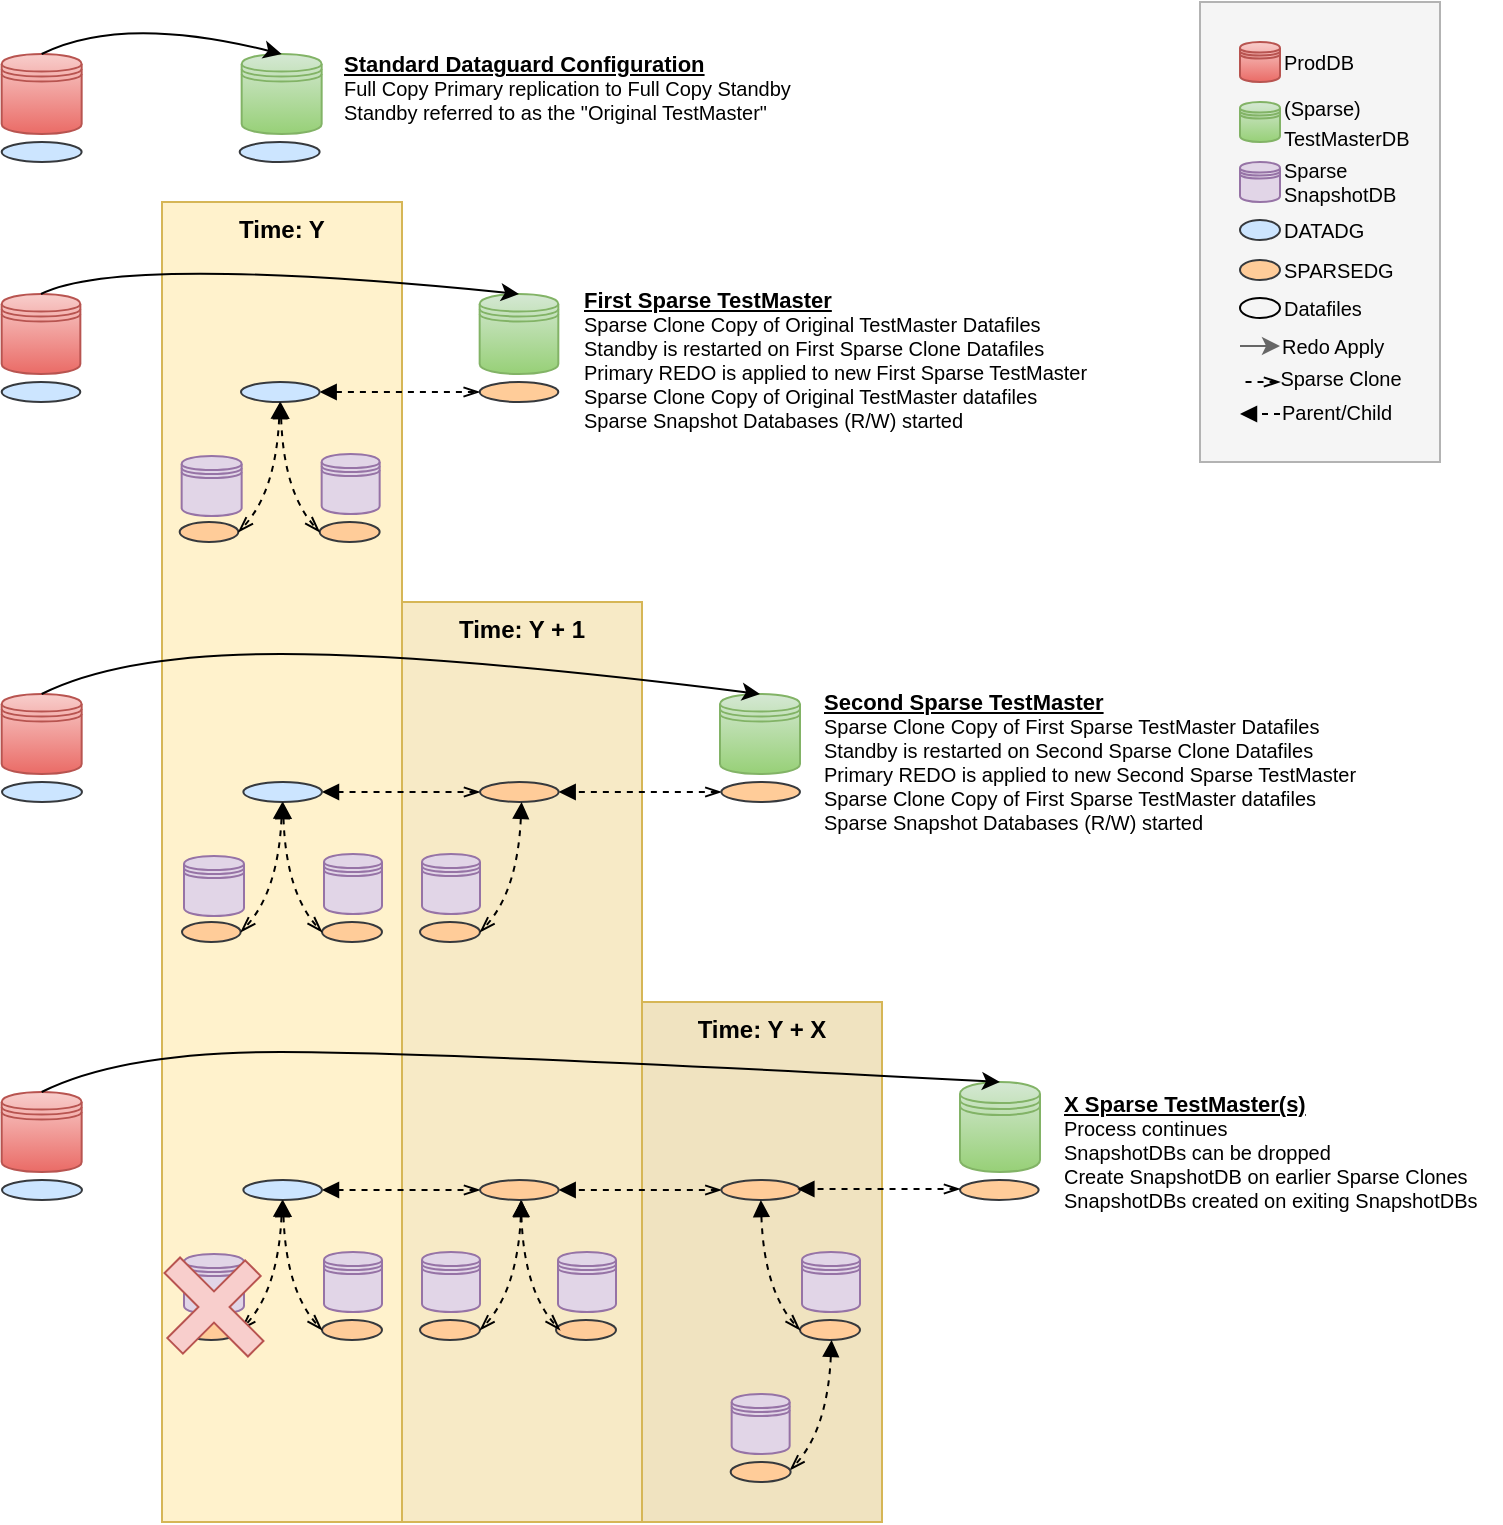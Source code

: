 <mxfile version="14.9.6" type="device"><diagram id="pp4aHIuUbtNrSbLuYtnG" name="Page-1"><mxGraphModel dx="1106" dy="852" grid="1" gridSize="10" guides="1" tooltips="1" connect="1" arrows="1" fold="1" page="1" pageScale="1" pageWidth="827" pageHeight="1169" math="0" shadow="0"><root><mxCell id="0"/><mxCell id="1" parent="0"/><mxCell id="ulJV0yLeA4NNYe66muK5-99" value="Time: Y + X" style="whiteSpace=wrap;html=1;labelBackgroundColor=none;fontSize=12;strokeColor=#d6b656;gradientDirection=west;align=center;fillColor=#F0E3C0;fontStyle=1;verticalAlign=top;" vertex="1" parent="1"><mxGeometry x="361" y="580" width="120" height="260" as="geometry"/></mxCell><mxCell id="ulJV0yLeA4NNYe66muK5-98" value="Time: Y + 1" style="whiteSpace=wrap;html=1;labelBackgroundColor=none;fontSize=12;strokeColor=#d6b656;gradientDirection=west;align=center;fillColor=#F7EAC6;labelPosition=center;verticalLabelPosition=middle;verticalAlign=top;fontStyle=1" vertex="1" parent="1"><mxGeometry x="241" y="380" width="120" height="460" as="geometry"/></mxCell><mxCell id="ulJV0yLeA4NNYe66muK5-97" value="&lt;b style=&quot;font-size: 12px&quot;&gt;Time: Y&lt;/b&gt;" style="whiteSpace=wrap;html=1;labelBackgroundColor=none;fontSize=10;strokeColor=#d6b656;fillColor=#fff2cc;gradientDirection=west;align=center;labelPosition=center;verticalLabelPosition=middle;verticalAlign=top;" vertex="1" parent="1"><mxGeometry x="121" y="180" width="120" height="660" as="geometry"/></mxCell><mxCell id="ulJV0yLeA4NNYe66muK5-18" value="" style="group" vertex="1" connectable="0" parent="1"><mxGeometry x="40.83" y="86" width="160" height="74" as="geometry"/></mxCell><mxCell id="iKCG7jsszdwksZ2AkNEg-17" value="" style="shape=datastore;whiteSpace=wrap;html=1;sketch=0;fillColor=#f8cecc;strokeColor=#b85450;gradientColor=#ea6b66;" parent="ulJV0yLeA4NNYe66muK5-18" vertex="1"><mxGeometry y="20" width="40" height="40" as="geometry"/></mxCell><mxCell id="GPzHyh5qhziG_9_zHaYN-1" value="" style="ellipse;whiteSpace=wrap;html=1;fillColor=#cce5ff;strokeColor=#36393d;" parent="ulJV0yLeA4NNYe66muK5-18" vertex="1"><mxGeometry y="64" width="40" height="10" as="geometry"/></mxCell><mxCell id="GPzHyh5qhziG_9_zHaYN-3" value="" style="ellipse;whiteSpace=wrap;html=1;fillColor=#cce5ff;strokeColor=#36393d;" parent="ulJV0yLeA4NNYe66muK5-18" vertex="1"><mxGeometry x="119" y="64" width="40" height="10" as="geometry"/></mxCell><mxCell id="GPzHyh5qhziG_9_zHaYN-5" value="" style="shape=datastore;whiteSpace=wrap;html=1;sketch=0;fillColor=#d5e8d4;strokeColor=#82b366;gradientColor=#97d077;" parent="ulJV0yLeA4NNYe66muK5-18" vertex="1"><mxGeometry x="120" y="20" width="40" height="40" as="geometry"/></mxCell><mxCell id="GPzHyh5qhziG_9_zHaYN-6" value="" style="edgeStyle=none;orthogonalLoop=1;jettySize=auto;html=1;entryX=0.5;entryY=0;entryDx=0;entryDy=0;entryPerimeter=0;exitX=0.5;exitY=0;exitDx=0;exitDy=0;curved=1;" parent="ulJV0yLeA4NNYe66muK5-18" source="iKCG7jsszdwksZ2AkNEg-17" target="GPzHyh5qhziG_9_zHaYN-5" edge="1"><mxGeometry as="geometry"><mxPoint x="20" y="10" as="sourcePoint"/><Array as="points"><mxPoint x="60"/></Array></mxGeometry></mxCell><mxCell id="ulJV0yLeA4NNYe66muK5-20" value="" style="group" vertex="1" connectable="0" parent="1"><mxGeometry x="40.83" y="206" width="278.34" height="144" as="geometry"/></mxCell><mxCell id="GPzHyh5qhziG_9_zHaYN-10" value="" style="shape=datastore;whiteSpace=wrap;html=1;sketch=0;fillColor=#f8cecc;strokeColor=#b85450;gradientColor=#ea6b66;" parent="ulJV0yLeA4NNYe66muK5-20" vertex="1"><mxGeometry y="20" width="39.339" height="40" as="geometry"/></mxCell><mxCell id="GPzHyh5qhziG_9_zHaYN-11" value="" style="ellipse;whiteSpace=wrap;html=1;fillColor=#cce5ff;strokeColor=#36393d;" parent="ulJV0yLeA4NNYe66muK5-20" vertex="1"><mxGeometry y="64" width="39.339" height="10" as="geometry"/></mxCell><mxCell id="GPzHyh5qhziG_9_zHaYN-12" value="" style="ellipse;whiteSpace=wrap;html=1;fillColor=#ffcc99;strokeColor=#36393d;" parent="ulJV0yLeA4NNYe66muK5-20" vertex="1"><mxGeometry x="239.001" y="64" width="39.339" height="10" as="geometry"/></mxCell><mxCell id="GPzHyh5qhziG_9_zHaYN-13" value="" style="shape=datastore;whiteSpace=wrap;html=1;sketch=0;fillColor=#d5e8d4;strokeColor=#82b366;gradientColor=#97d077;" parent="ulJV0yLeA4NNYe66muK5-20" vertex="1"><mxGeometry x="238.998" y="20" width="39.339" height="40" as="geometry"/></mxCell><mxCell id="GPzHyh5qhziG_9_zHaYN-34" style="edgeStyle=none;orthogonalLoop=1;jettySize=auto;html=1;entryX=0;entryY=0.5;entryDx=0;entryDy=0;dashed=1;endArrow=openThin;endFill=0;startArrow=block;startFill=1;" parent="ulJV0yLeA4NNYe66muK5-20" source="GPzHyh5qhziG_9_zHaYN-16" target="GPzHyh5qhziG_9_zHaYN-12" edge="1"><mxGeometry relative="1" as="geometry"/></mxCell><mxCell id="GPzHyh5qhziG_9_zHaYN-14" value="" style="edgeStyle=none;orthogonalLoop=1;jettySize=auto;html=1;entryX=0.5;entryY=0;entryDx=0;entryDy=0;entryPerimeter=0;exitX=0.5;exitY=0;exitDx=0;exitDy=0;curved=1;" parent="ulJV0yLeA4NNYe66muK5-20" source="GPzHyh5qhziG_9_zHaYN-10" target="GPzHyh5qhziG_9_zHaYN-13" edge="1"><mxGeometry as="geometry"><mxPoint x="19.669" y="10" as="sourcePoint"/><Array as="points"><mxPoint x="59.008"/></Array></mxGeometry></mxCell><mxCell id="ulJV0yLeA4NNYe66muK5-1" value="" style="group" vertex="1" connectable="0" parent="ulJV0yLeA4NNYe66muK5-20"><mxGeometry x="89" y="64" width="100" height="80" as="geometry"/></mxCell><mxCell id="GPzHyh5qhziG_9_zHaYN-16" value="" style="ellipse;whiteSpace=wrap;html=1;fillColor=#cce5ff;strokeColor=#36393d;" parent="ulJV0yLeA4NNYe66muK5-1" vertex="1"><mxGeometry x="30.66" width="39.34" height="10" as="geometry"/></mxCell><mxCell id="GPzHyh5qhziG_9_zHaYN-24" value="" style="shape=datastore;whiteSpace=wrap;html=1;sketch=0;fillColor=#e1d5e7;strokeColor=#9673a6;" parent="ulJV0yLeA4NNYe66muK5-1" vertex="1"><mxGeometry x="1" y="37" width="30" height="30" as="geometry"/></mxCell><mxCell id="GPzHyh5qhziG_9_zHaYN-27" value="" style="shape=datastore;whiteSpace=wrap;html=1;sketch=0;fillColor=#e1d5e7;strokeColor=#9673a6;" parent="ulJV0yLeA4NNYe66muK5-1" vertex="1"><mxGeometry x="71" y="36" width="29" height="30" as="geometry"/></mxCell><mxCell id="GPzHyh5qhziG_9_zHaYN-29" value="" style="ellipse;whiteSpace=wrap;html=1;fillColor=#ffcc99;strokeColor=#36393d;" parent="ulJV0yLeA4NNYe66muK5-1" vertex="1"><mxGeometry y="70" width="29.34" height="10" as="geometry"/></mxCell><mxCell id="GPzHyh5qhziG_9_zHaYN-32" style="edgeStyle=none;orthogonalLoop=1;jettySize=auto;html=1;entryX=1;entryY=0.5;entryDx=0;entryDy=0;curved=1;dashed=1;endArrow=openThin;endFill=0;startArrow=block;startFill=1;" parent="ulJV0yLeA4NNYe66muK5-1" source="GPzHyh5qhziG_9_zHaYN-16" target="GPzHyh5qhziG_9_zHaYN-29" edge="1"><mxGeometry relative="1" as="geometry"><Array as="points"><mxPoint x="48" y="56"/></Array></mxGeometry></mxCell><mxCell id="GPzHyh5qhziG_9_zHaYN-30" value="" style="ellipse;whiteSpace=wrap;html=1;fillColor=#ffcc99;strokeColor=#36393d;" parent="ulJV0yLeA4NNYe66muK5-1" vertex="1"><mxGeometry x="70" y="70" width="30" height="10" as="geometry"/></mxCell><mxCell id="GPzHyh5qhziG_9_zHaYN-33" style="edgeStyle=none;orthogonalLoop=1;jettySize=auto;html=1;entryX=0;entryY=0.5;entryDx=0;entryDy=0;dashed=1;endArrow=openThin;endFill=0;curved=1;startArrow=block;startFill=1;" parent="ulJV0yLeA4NNYe66muK5-1" source="GPzHyh5qhziG_9_zHaYN-16" target="GPzHyh5qhziG_9_zHaYN-30" edge="1"><mxGeometry relative="1" as="geometry"><Array as="points"><mxPoint x="52" y="56"/></Array></mxGeometry></mxCell><mxCell id="ulJV0yLeA4NNYe66muK5-28" value="" style="group" vertex="1" connectable="0" parent="1"><mxGeometry x="40.83" y="406" width="399.17" height="144" as="geometry"/></mxCell><mxCell id="ulJV0yLeA4NNYe66muK5-19" value="" style="group" vertex="1" connectable="0" parent="ulJV0yLeA4NNYe66muK5-28"><mxGeometry width="399.17" height="144" as="geometry"/></mxCell><mxCell id="GPzHyh5qhziG_9_zHaYN-19" value="" style="shape=datastore;whiteSpace=wrap;html=1;sketch=0;fillColor=#f8cecc;strokeColor=#b85450;gradientColor=#ea6b66;" parent="ulJV0yLeA4NNYe66muK5-19" vertex="1"><mxGeometry y="20" width="40" height="40" as="geometry"/></mxCell><mxCell id="GPzHyh5qhziG_9_zHaYN-20" value="" style="ellipse;whiteSpace=wrap;html=1;fillColor=#cce5ff;strokeColor=#36393d;" parent="ulJV0yLeA4NNYe66muK5-19" vertex="1"><mxGeometry x="0.17" y="64" width="40" height="10" as="geometry"/></mxCell><mxCell id="GPzHyh5qhziG_9_zHaYN-22" value="" style="shape=datastore;whiteSpace=wrap;html=1;sketch=0;fillColor=#d5e8d4;strokeColor=#82b366;gradientColor=#97d077;" parent="ulJV0yLeA4NNYe66muK5-19" vertex="1"><mxGeometry x="359.17" y="20" width="40" height="40" as="geometry"/></mxCell><mxCell id="GPzHyh5qhziG_9_zHaYN-23" value="" style="edgeStyle=none;orthogonalLoop=1;jettySize=auto;html=1;entryX=0.5;entryY=0;entryDx=0;entryDy=0;entryPerimeter=0;exitX=0.5;exitY=0;exitDx=0;exitDy=0;curved=1;" parent="ulJV0yLeA4NNYe66muK5-19" source="GPzHyh5qhziG_9_zHaYN-19" target="GPzHyh5qhziG_9_zHaYN-22" edge="1"><mxGeometry x="0.17" as="geometry"><mxPoint x="20.17" y="10" as="sourcePoint"/><Array as="points"><mxPoint x="60.17"/><mxPoint x="219.17"/></Array></mxGeometry></mxCell><mxCell id="ulJV0yLeA4NNYe66muK5-21" value="" style="edgeStyle=none;rounded=0;orthogonalLoop=1;jettySize=auto;html=1;entryX=1;entryY=0.5;entryDx=0;entryDy=0;endArrow=block;endFill=1;dashed=1;startArrow=openThin;startFill=0;" edge="1" parent="ulJV0yLeA4NNYe66muK5-19" source="GPzHyh5qhziG_9_zHaYN-36" target="ulJV0yLeA4NNYe66muK5-11"><mxGeometry relative="1" as="geometry"/></mxCell><mxCell id="GPzHyh5qhziG_9_zHaYN-36" value="" style="ellipse;whiteSpace=wrap;html=1;fillColor=#ffcc99;strokeColor=#36393d;" parent="ulJV0yLeA4NNYe66muK5-19" vertex="1"><mxGeometry x="239.171" y="64" width="39.339" height="10" as="geometry"/></mxCell><mxCell id="ulJV0yLeA4NNYe66muK5-22" value="" style="edgeStyle=none;rounded=0;orthogonalLoop=1;jettySize=auto;html=1;dashed=1;startArrow=openThin;startFill=0;endArrow=block;endFill=1;" edge="1" parent="ulJV0yLeA4NNYe66muK5-19" source="GPzHyh5qhziG_9_zHaYN-37" target="GPzHyh5qhziG_9_zHaYN-36"><mxGeometry relative="1" as="geometry"/></mxCell><mxCell id="GPzHyh5qhziG_9_zHaYN-37" value="" style="ellipse;whiteSpace=wrap;html=1;fillColor=#ffcc99;strokeColor=#36393d;" parent="ulJV0yLeA4NNYe66muK5-19" vertex="1"><mxGeometry x="359.831" y="64" width="39.339" height="10" as="geometry"/></mxCell><mxCell id="ulJV0yLeA4NNYe66muK5-10" value="" style="group" vertex="1" connectable="0" parent="ulJV0yLeA4NNYe66muK5-19"><mxGeometry x="90.17" y="64" width="100" height="80" as="geometry"/></mxCell><mxCell id="ulJV0yLeA4NNYe66muK5-11" value="" style="ellipse;whiteSpace=wrap;html=1;fillColor=#cce5ff;strokeColor=#36393d;" vertex="1" parent="ulJV0yLeA4NNYe66muK5-10"><mxGeometry x="30.66" width="39.34" height="10" as="geometry"/></mxCell><mxCell id="ulJV0yLeA4NNYe66muK5-12" value="" style="shape=datastore;whiteSpace=wrap;html=1;sketch=0;fillColor=#e1d5e7;strokeColor=#9673a6;" vertex="1" parent="ulJV0yLeA4NNYe66muK5-10"><mxGeometry x="1" y="37" width="30" height="30" as="geometry"/></mxCell><mxCell id="ulJV0yLeA4NNYe66muK5-13" value="" style="shape=datastore;whiteSpace=wrap;html=1;sketch=0;fillColor=#e1d5e7;strokeColor=#9673a6;" vertex="1" parent="ulJV0yLeA4NNYe66muK5-10"><mxGeometry x="71" y="36" width="29" height="30" as="geometry"/></mxCell><mxCell id="ulJV0yLeA4NNYe66muK5-14" value="" style="ellipse;whiteSpace=wrap;html=1;fillColor=#ffcc99;strokeColor=#36393d;" vertex="1" parent="ulJV0yLeA4NNYe66muK5-10"><mxGeometry y="70" width="29.34" height="10" as="geometry"/></mxCell><mxCell id="ulJV0yLeA4NNYe66muK5-15" style="edgeStyle=none;orthogonalLoop=1;jettySize=auto;html=1;entryX=1;entryY=0.5;entryDx=0;entryDy=0;curved=1;dashed=1;endArrow=openThin;endFill=0;startArrow=block;startFill=1;" edge="1" parent="ulJV0yLeA4NNYe66muK5-10" source="ulJV0yLeA4NNYe66muK5-11" target="ulJV0yLeA4NNYe66muK5-14"><mxGeometry relative="1" as="geometry"><Array as="points"><mxPoint x="48" y="56"/></Array></mxGeometry></mxCell><mxCell id="ulJV0yLeA4NNYe66muK5-16" value="" style="ellipse;whiteSpace=wrap;html=1;fillColor=#ffcc99;strokeColor=#36393d;" vertex="1" parent="ulJV0yLeA4NNYe66muK5-10"><mxGeometry x="70" y="70" width="30" height="10" as="geometry"/></mxCell><mxCell id="ulJV0yLeA4NNYe66muK5-17" style="edgeStyle=none;orthogonalLoop=1;jettySize=auto;html=1;entryX=0;entryY=0.5;entryDx=0;entryDy=0;dashed=1;endArrow=openThin;endFill=0;curved=1;startArrow=block;startFill=1;" edge="1" parent="ulJV0yLeA4NNYe66muK5-10" source="ulJV0yLeA4NNYe66muK5-11" target="ulJV0yLeA4NNYe66muK5-16"><mxGeometry relative="1" as="geometry"><Array as="points"><mxPoint x="52" y="56"/></Array></mxGeometry></mxCell><mxCell id="ulJV0yLeA4NNYe66muK5-23" value="" style="shape=datastore;whiteSpace=wrap;html=1;sketch=0;fillColor=#e1d5e7;strokeColor=#9673a6;" vertex="1" parent="ulJV0yLeA4NNYe66muK5-28"><mxGeometry x="210.17" y="100" width="29" height="30" as="geometry"/></mxCell><mxCell id="ulJV0yLeA4NNYe66muK5-25" value="" style="ellipse;whiteSpace=wrap;html=1;fillColor=#ffcc99;strokeColor=#36393d;" vertex="1" parent="ulJV0yLeA4NNYe66muK5-28"><mxGeometry x="209.17" y="134" width="30" height="10" as="geometry"/></mxCell><mxCell id="ulJV0yLeA4NNYe66muK5-27" style="edgeStyle=none;orthogonalLoop=1;jettySize=auto;html=1;entryX=1;entryY=0.5;entryDx=0;entryDy=0;curved=1;dashed=1;endArrow=openThin;endFill=0;startArrow=block;startFill=1;" edge="1" parent="ulJV0yLeA4NNYe66muK5-28"><mxGeometry relative="1" as="geometry"><Array as="points"><mxPoint x="257.83" y="120"/></Array><mxPoint x="259.964" y="74.0" as="sourcePoint"/><mxPoint x="239.17" y="139" as="targetPoint"/></mxGeometry></mxCell><mxCell id="ulJV0yLeA4NNYe66muK5-47" value="" style="shape=datastore;whiteSpace=wrap;html=1;sketch=0;fillColor=#e1d5e7;strokeColor=#9673a6;container=0;" vertex="1" parent="1"><mxGeometry x="251" y="705" width="29" height="30" as="geometry"/></mxCell><mxCell id="ulJV0yLeA4NNYe66muK5-48" value="" style="ellipse;whiteSpace=wrap;html=1;fillColor=#ffcc99;strokeColor=#36393d;container=0;" vertex="1" parent="1"><mxGeometry x="250" y="739" width="30" height="10" as="geometry"/></mxCell><mxCell id="ulJV0yLeA4NNYe66muK5-49" style="edgeStyle=none;orthogonalLoop=1;jettySize=auto;html=1;entryX=1;entryY=0.5;entryDx=0;entryDy=0;curved=1;dashed=1;endArrow=openThin;endFill=0;startArrow=block;startFill=1;" edge="1" parent="1"><mxGeometry x="40.83" y="605" as="geometry"><Array as="points"><mxPoint x="298.66" y="725"/></Array><mxPoint x="300.794" y="679.0" as="sourcePoint"/><mxPoint x="280.0" y="744" as="targetPoint"/></mxGeometry></mxCell><mxCell id="ulJV0yLeA4NNYe66muK5-31" value="" style="shape=datastore;whiteSpace=wrap;html=1;sketch=0;fillColor=#f8cecc;strokeColor=#b85450;gradientColor=#ea6b66;" vertex="1" parent="1"><mxGeometry x="40.83" y="625" width="40" height="40" as="geometry"/></mxCell><mxCell id="ulJV0yLeA4NNYe66muK5-32" value="" style="ellipse;whiteSpace=wrap;html=1;fillColor=#cce5ff;strokeColor=#36393d;" vertex="1" parent="1"><mxGeometry x="41" y="669" width="40" height="10" as="geometry"/></mxCell><mxCell id="ulJV0yLeA4NNYe66muK5-33" value="" style="shape=datastore;whiteSpace=wrap;html=1;sketch=0;fillColor=#d5e8d4;strokeColor=#82b366;gradientColor=#97d077;" vertex="1" parent="1"><mxGeometry x="520" y="620" width="40" height="45" as="geometry"/></mxCell><mxCell id="ulJV0yLeA4NNYe66muK5-34" value="" style="edgeStyle=none;orthogonalLoop=1;jettySize=auto;html=1;entryX=0.5;entryY=0;entryDx=0;entryDy=0;entryPerimeter=0;exitX=0.5;exitY=0;exitDx=0;exitDy=0;curved=1;" edge="1" parent="1" source="ulJV0yLeA4NNYe66muK5-31" target="ulJV0yLeA4NNYe66muK5-33"><mxGeometry x="41" y="605" as="geometry"><mxPoint x="61" y="615" as="sourcePoint"/><Array as="points"><mxPoint x="101" y="605"/><mxPoint x="260" y="605"/></Array></mxGeometry></mxCell><mxCell id="ulJV0yLeA4NNYe66muK5-35" value="" style="edgeStyle=none;rounded=0;orthogonalLoop=1;jettySize=auto;html=1;entryX=1;entryY=0.5;entryDx=0;entryDy=0;endArrow=block;endFill=1;dashed=1;startArrow=openThin;startFill=0;" edge="1" parent="1" source="ulJV0yLeA4NNYe66muK5-36" target="ulJV0yLeA4NNYe66muK5-40"><mxGeometry x="40.83" y="605" as="geometry"/></mxCell><mxCell id="ulJV0yLeA4NNYe66muK5-36" value="" style="ellipse;whiteSpace=wrap;html=1;fillColor=#ffcc99;strokeColor=#36393d;" vertex="1" parent="1"><mxGeometry x="280.001" y="669" width="39.339" height="10" as="geometry"/></mxCell><mxCell id="ulJV0yLeA4NNYe66muK5-37" value="" style="edgeStyle=none;rounded=0;orthogonalLoop=1;jettySize=auto;html=1;dashed=1;startArrow=openThin;startFill=0;endArrow=block;endFill=1;" edge="1" parent="1" source="ulJV0yLeA4NNYe66muK5-38" target="ulJV0yLeA4NNYe66muK5-36"><mxGeometry x="40.83" y="605" as="geometry"/></mxCell><mxCell id="ulJV0yLeA4NNYe66muK5-38" value="" style="ellipse;whiteSpace=wrap;html=1;fillColor=#ffcc99;strokeColor=#36393d;" vertex="1" parent="1"><mxGeometry x="400.661" y="669" width="39.339" height="10" as="geometry"/></mxCell><mxCell id="ulJV0yLeA4NNYe66muK5-39" value="" style="group" vertex="1" connectable="0" parent="1"><mxGeometry x="131" y="669" width="100" height="91" as="geometry"/></mxCell><mxCell id="ulJV0yLeA4NNYe66muK5-40" value="" style="ellipse;whiteSpace=wrap;html=1;fillColor=#cce5ff;strokeColor=#36393d;" vertex="1" parent="ulJV0yLeA4NNYe66muK5-39"><mxGeometry x="30.66" width="39.34" height="10" as="geometry"/></mxCell><mxCell id="ulJV0yLeA4NNYe66muK5-41" value="" style="shape=datastore;whiteSpace=wrap;html=1;sketch=0;fillColor=#e1d5e7;strokeColor=#9673a6;" vertex="1" parent="ulJV0yLeA4NNYe66muK5-39"><mxGeometry x="1" y="37" width="30" height="30" as="geometry"/></mxCell><mxCell id="ulJV0yLeA4NNYe66muK5-43" value="" style="ellipse;whiteSpace=wrap;html=1;fillColor=#ffcc99;strokeColor=#36393d;" vertex="1" parent="ulJV0yLeA4NNYe66muK5-39"><mxGeometry y="70" width="29.34" height="10" as="geometry"/></mxCell><mxCell id="ulJV0yLeA4NNYe66muK5-44" style="edgeStyle=none;orthogonalLoop=1;jettySize=auto;html=1;entryX=1;entryY=0.5;entryDx=0;entryDy=0;curved=1;dashed=1;endArrow=openThin;endFill=0;startArrow=block;startFill=1;" edge="1" parent="ulJV0yLeA4NNYe66muK5-39" source="ulJV0yLeA4NNYe66muK5-40" target="ulJV0yLeA4NNYe66muK5-43"><mxGeometry relative="1" as="geometry"><Array as="points"><mxPoint x="48" y="56"/></Array></mxGeometry></mxCell><mxCell id="ulJV0yLeA4NNYe66muK5-88" value="" style="shape=cross;whiteSpace=wrap;html=1;labelBackgroundColor=none;fontSize=10;strokeColor=#b85450;fillColor=#f8cecc;gradientDirection=west;align=left;rotation=45;" vertex="1" parent="ulJV0yLeA4NNYe66muK5-39"><mxGeometry x="-13.5" y="36" width="59" height="55" as="geometry"/></mxCell><mxCell id="ulJV0yLeA4NNYe66muK5-91" value="" style="group" vertex="1" connectable="0" parent="ulJV0yLeA4NNYe66muK5-39"><mxGeometry x="52" y="36" width="48" height="44" as="geometry"/></mxCell><mxCell id="ulJV0yLeA4NNYe66muK5-42" value="" style="shape=datastore;whiteSpace=wrap;html=1;sketch=0;fillColor=#e1d5e7;strokeColor=#9673a6;" vertex="1" parent="ulJV0yLeA4NNYe66muK5-91"><mxGeometry x="19" width="29" height="30" as="geometry"/></mxCell><mxCell id="ulJV0yLeA4NNYe66muK5-45" value="" style="ellipse;whiteSpace=wrap;html=1;fillColor=#ffcc99;strokeColor=#36393d;" vertex="1" parent="ulJV0yLeA4NNYe66muK5-91"><mxGeometry x="18" y="34" width="30" height="10" as="geometry"/></mxCell><mxCell id="ulJV0yLeA4NNYe66muK5-46" style="edgeStyle=none;orthogonalLoop=1;jettySize=auto;html=1;entryX=0;entryY=0.5;entryDx=0;entryDy=0;dashed=1;endArrow=openThin;endFill=0;curved=1;startArrow=block;startFill=1;" edge="1" parent="ulJV0yLeA4NNYe66muK5-91" source="ulJV0yLeA4NNYe66muK5-40" target="ulJV0yLeA4NNYe66muK5-45"><mxGeometry relative="1" as="geometry"><Array as="points"><mxPoint y="20"/></Array></mxGeometry></mxCell><mxCell id="ulJV0yLeA4NNYe66muK5-50" value="" style="ellipse;whiteSpace=wrap;html=1;fillColor=#ffcc99;strokeColor=#36393d;" vertex="1" parent="1"><mxGeometry x="520.001" y="669" width="39.339" height="10" as="geometry"/></mxCell><mxCell id="ulJV0yLeA4NNYe66muK5-51" value="" style="edgeStyle=none;rounded=0;orthogonalLoop=1;jettySize=auto;html=1;dashed=1;startArrow=openThin;startFill=0;endArrow=block;endFill=1;" edge="1" parent="1"><mxGeometry x="160.17" y="604.5" as="geometry"><mxPoint x="520.001" y="673.5" as="sourcePoint"/><mxPoint x="438.68" y="673.5" as="targetPoint"/></mxGeometry></mxCell><mxCell id="ulJV0yLeA4NNYe66muK5-52" value="" style="shape=datastore;whiteSpace=wrap;html=1;sketch=0;fillColor=#e1d5e7;strokeColor=#9673a6;container=0;" vertex="1" parent="1"><mxGeometry x="441" y="705" width="29" height="30" as="geometry"/></mxCell><mxCell id="ulJV0yLeA4NNYe66muK5-53" value="" style="ellipse;whiteSpace=wrap;html=1;fillColor=#ffcc99;strokeColor=#36393d;container=0;" vertex="1" parent="1"><mxGeometry x="440" y="739" width="30" height="10" as="geometry"/></mxCell><mxCell id="ulJV0yLeA4NNYe66muK5-54" style="edgeStyle=none;orthogonalLoop=1;jettySize=auto;html=1;entryX=0;entryY=0.5;entryDx=0;entryDy=0;dashed=1;endArrow=openThin;endFill=0;curved=1;startArrow=block;startFill=1;" edge="1" parent="1"><mxGeometry relative="1" as="geometry"><Array as="points"><mxPoint x="422" y="725"/></Array><mxPoint x="420.428" y="679.0" as="sourcePoint"/><mxPoint x="440" y="744" as="targetPoint"/></mxGeometry></mxCell><mxCell id="ulJV0yLeA4NNYe66muK5-55" style="edgeStyle=none;orthogonalLoop=1;jettySize=auto;html=1;entryX=1;entryY=0.5;entryDx=0;entryDy=0;curved=1;dashed=1;endArrow=openThin;endFill=0;startArrow=block;startFill=1;" edge="1" parent="1"><mxGeometry x="195.83" y="675" as="geometry"><Array as="points"><mxPoint x="453.66" y="795"/></Array><mxPoint x="455.794" y="749.0" as="sourcePoint"/><mxPoint x="435.0" y="814" as="targetPoint"/></mxGeometry></mxCell><mxCell id="ulJV0yLeA4NNYe66muK5-56" value="" style="ellipse;whiteSpace=wrap;html=1;fillColor=#ffcc99;strokeColor=#36393d;container=0;" vertex="1" parent="1"><mxGeometry x="405.33" y="810" width="30" height="10" as="geometry"/></mxCell><mxCell id="ulJV0yLeA4NNYe66muK5-57" value="" style="shape=datastore;whiteSpace=wrap;html=1;sketch=0;fillColor=#e1d5e7;strokeColor=#9673a6;container=0;" vertex="1" parent="1"><mxGeometry x="405.83" y="776" width="29" height="30" as="geometry"/></mxCell><mxCell id="ulJV0yLeA4NNYe66muK5-76" value="" style="whiteSpace=wrap;html=1;fontSize=10;align=left;fillColor=#f5f5f5;fontColor=#333333;strokeColor=#B3B3B3;" vertex="1" parent="1"><mxGeometry x="640" y="80" width="120" height="230" as="geometry"/></mxCell><mxCell id="ulJV0yLeA4NNYe66muK5-60" value="ProdDB" style="shape=datastore;whiteSpace=wrap;html=1;sketch=0;fillColor=#f8cecc;strokeColor=#b85450;gradientColor=#ea6b66;labelPosition=right;verticalLabelPosition=middle;align=left;verticalAlign=middle;fontSize=10;" vertex="1" parent="1"><mxGeometry x="660" y="100" width="20" height="20" as="geometry"/></mxCell><mxCell id="ulJV0yLeA4NNYe66muK5-61" value="&lt;font style=&quot;font-size: 10px&quot;&gt;(Sparse)&lt;br&gt;TestMasterDB&lt;/font&gt;" style="shape=datastore;whiteSpace=wrap;html=1;sketch=0;fillColor=#d5e8d4;strokeColor=#82b366;gradientColor=#97d077;labelPosition=right;verticalLabelPosition=middle;align=left;verticalAlign=middle;" vertex="1" parent="1"><mxGeometry x="660" y="130" width="20" height="20" as="geometry"/></mxCell><mxCell id="ulJV0yLeA4NNYe66muK5-67" value="" style="group" vertex="1" connectable="0" parent="1"><mxGeometry x="660" y="189" width="20" height="30" as="geometry"/></mxCell><mxCell id="ulJV0yLeA4NNYe66muK5-62" value="DATADG" style="ellipse;whiteSpace=wrap;html=1;fillColor=#cce5ff;strokeColor=#36393d;labelPosition=right;verticalLabelPosition=middle;align=left;verticalAlign=middle;fontSize=10;" vertex="1" parent="ulJV0yLeA4NNYe66muK5-67"><mxGeometry width="20" height="10" as="geometry"/></mxCell><mxCell id="ulJV0yLeA4NNYe66muK5-66" value="SPARSEDG" style="ellipse;whiteSpace=wrap;html=1;fillColor=#ffcc99;strokeColor=#36393d;labelPosition=right;verticalLabelPosition=middle;align=left;verticalAlign=middle;fontSize=10;" vertex="1" parent="ulJV0yLeA4NNYe66muK5-67"><mxGeometry y="20" width="20" height="10" as="geometry"/></mxCell><mxCell id="ulJV0yLeA4NNYe66muK5-68" value="Sparse&lt;br style=&quot;font-size: 10px&quot;&gt;SnapshotDB" style="shape=datastore;whiteSpace=wrap;html=1;sketch=0;fillColor=#e1d5e7;strokeColor=#9673a6;labelPosition=right;verticalLabelPosition=middle;align=left;verticalAlign=middle;fontSize=10;" vertex="1" parent="1"><mxGeometry x="660" y="160" width="20" height="20" as="geometry"/></mxCell><mxCell id="ulJV0yLeA4NNYe66muK5-70" value="Redo Apply" style="edgeStyle=none;orthogonalLoop=1;jettySize=auto;html=1;entryX=0.5;entryY=0;entryDx=0;entryDy=0;entryPerimeter=0;rounded=0;labelPosition=right;verticalLabelPosition=middle;align=left;verticalAlign=middle;fontSize=10;spacingLeft=9;fillColor=#f5f5f5;strokeColor=#666666;labelBackgroundColor=none;" edge="1" parent="1"><mxGeometry x="499.17" y="146" as="geometry"><mxPoint x="660" y="252" as="sourcePoint"/><Array as="points"><mxPoint x="670" y="252"/></Array><mxPoint x="680" y="252" as="targetPoint"/></mxGeometry></mxCell><mxCell id="ulJV0yLeA4NNYe66muK5-71" value="" style="edgeStyle=none;rounded=0;orthogonalLoop=1;jettySize=auto;html=1;dashed=1;startArrow=openThin;startFill=0;endArrow=none;endFill=0;" edge="1" parent="1"><mxGeometry x="640" y="100" as="geometry"><mxPoint x="680.001" y="270" as="sourcePoint"/><mxPoint x="660" y="270" as="targetPoint"/></mxGeometry></mxCell><mxCell id="ulJV0yLeA4NNYe66muK5-72" value="Sparse Clone" style="edgeLabel;html=1;align=center;verticalAlign=middle;resizable=0;points=[];fontSize=10;labelBackgroundColor=none;" vertex="1" connectable="0" parent="ulJV0yLeA4NNYe66muK5-71"><mxGeometry x="-0.2" y="1" relative="1" as="geometry"><mxPoint x="38" y="-3" as="offset"/></mxGeometry></mxCell><mxCell id="ulJV0yLeA4NNYe66muK5-73" value="" style="edgeStyle=none;rounded=0;orthogonalLoop=1;jettySize=auto;html=1;dashed=1;startArrow=none;startFill=0;endArrow=block;endFill=1;" edge="1" parent="1"><mxGeometry x="640" y="100" as="geometry"><mxPoint x="680" y="286" as="sourcePoint"/><mxPoint x="660.0" y="286" as="targetPoint"/><Array as="points"><mxPoint x="670" y="286"/></Array></mxGeometry></mxCell><mxCell id="ulJV0yLeA4NNYe66muK5-74" value="Parent/Child" style="edgeLabel;html=1;align=center;verticalAlign=middle;resizable=0;points=[];fontSize=10;labelBackgroundColor=none;" vertex="1" connectable="0" parent="ulJV0yLeA4NNYe66muK5-73"><mxGeometry x="-0.5" y="2" relative="1" as="geometry"><mxPoint x="33" y="-3" as="offset"/></mxGeometry></mxCell><mxCell id="ulJV0yLeA4NNYe66muK5-78" value="Datafiles" style="ellipse;whiteSpace=wrap;html=1;labelPosition=right;verticalLabelPosition=middle;align=left;verticalAlign=middle;fontSize=10;gradientDirection=west;gradientColor=#7EA6E0;fillColor=none;" vertex="1" parent="1"><mxGeometry x="660" y="228" width="20" height="10" as="geometry"/></mxCell><mxCell id="ulJV0yLeA4NNYe66muK5-82" value="&lt;u style=&quot;font-size: 11px&quot;&gt;&lt;b&gt;Standard Dataguard Configuration&lt;br&gt;&lt;/b&gt;&lt;/u&gt;Full Copy Primary replication to Full Copy Standby&lt;br&gt;Standby referred to as the &quot;Original TestMaster&quot;" style="text;html=1;align=left;verticalAlign=middle;resizable=0;points=[];autosize=1;strokeColor=none;fontSize=10;" vertex="1" parent="1"><mxGeometry x="210" y="103" width="240" height="40" as="geometry"/></mxCell><mxCell id="ulJV0yLeA4NNYe66muK5-85" value="&lt;font style=&quot;font-size: 11px&quot;&gt;&lt;b&gt;&lt;u&gt;First Sparse TestMaster&lt;/u&gt;&lt;br&gt;&lt;/b&gt;&lt;/font&gt;Sparse Clone Copy of Original TestMaster Datafiles&lt;br&gt;Standby is restarted on First Sparse Clone Datafiles&lt;br&gt;Primary REDO is applied to new First Sparse TestMaster&lt;br&gt;Sparse Clone Copy of Original TestMaster datafiles&lt;br&gt;Sparse Snapshot Databases (R/W) started&amp;nbsp;" style="text;html=1;resizable=0;autosize=1;align=left;verticalAlign=middle;points=[];fillColor=none;strokeColor=none;rounded=0;labelBackgroundColor=none;fontSize=10;" vertex="1" parent="1"><mxGeometry x="330" y="219" width="270" height="80" as="geometry"/></mxCell><mxCell id="ulJV0yLeA4NNYe66muK5-86" value="&lt;font style=&quot;font-size: 11px&quot;&gt;&lt;b&gt;&lt;u&gt;Second Sparse TestMaster&lt;/u&gt;&lt;br&gt;&lt;/b&gt;&lt;/font&gt;Sparse Clone Copy of First Sparse TestMaster Datafiles&lt;br&gt;Standby is restarted on Second Sparse Clone Datafiles&lt;br&gt;Primary REDO is applied to new Second Sparse TestMaster&lt;br&gt;Sparse Clone Copy of First Sparse TestMaster datafiles&lt;br&gt;Sparse Snapshot Databases (R/W) started&amp;nbsp;" style="text;html=1;resizable=0;autosize=1;align=left;verticalAlign=middle;points=[];fillColor=none;strokeColor=none;rounded=0;labelBackgroundColor=none;fontSize=10;" vertex="1" parent="1"><mxGeometry x="450" y="420" width="280" height="80" as="geometry"/></mxCell><mxCell id="ulJV0yLeA4NNYe66muK5-87" value="&lt;u style=&quot;font-size: 11px&quot;&gt;&lt;b&gt;X Sparse TestMaster(s)&lt;br&gt;&lt;/b&gt;&lt;/u&gt;Process continues&lt;br&gt;SnapshotDBs can be dropped&lt;br&gt;Create SnapshotDB on earlier Sparse Clones&lt;br&gt;SnapshotDBs created on exiting SnapshotDBs" style="text;html=1;align=left;verticalAlign=middle;resizable=0;points=[];autosize=1;strokeColor=none;fontSize=10;" vertex="1" parent="1"><mxGeometry x="570" y="620" width="220" height="70" as="geometry"/></mxCell><mxCell id="ulJV0yLeA4NNYe66muK5-92" value="" style="group" vertex="1" connectable="0" parent="1"><mxGeometry x="300" y="705" width="48" height="44" as="geometry"/></mxCell><mxCell id="ulJV0yLeA4NNYe66muK5-93" value="" style="shape=datastore;whiteSpace=wrap;html=1;sketch=0;fillColor=#e1d5e7;strokeColor=#9673a6;" vertex="1" parent="ulJV0yLeA4NNYe66muK5-92"><mxGeometry x="19" width="29" height="30" as="geometry"/></mxCell><mxCell id="ulJV0yLeA4NNYe66muK5-94" value="" style="ellipse;whiteSpace=wrap;html=1;fillColor=#ffcc99;strokeColor=#36393d;" vertex="1" parent="ulJV0yLeA4NNYe66muK5-92"><mxGeometry x="18" y="34" width="30" height="10" as="geometry"/></mxCell><mxCell id="ulJV0yLeA4NNYe66muK5-95" style="edgeStyle=none;orthogonalLoop=1;jettySize=auto;html=1;entryX=0;entryY=0.5;entryDx=0;entryDy=0;dashed=1;endArrow=openThin;endFill=0;curved=1;startArrow=block;startFill=1;" edge="1" parent="ulJV0yLeA4NNYe66muK5-92" target="ulJV0yLeA4NNYe66muK5-94"><mxGeometry relative="1" as="geometry"><Array as="points"><mxPoint y="20"/></Array></mxGeometry></mxCell><mxCell id="ulJV0yLeA4NNYe66muK5-96" style="edgeStyle=none;orthogonalLoop=1;jettySize=auto;html=1;entryX=0;entryY=0.5;entryDx=0;entryDy=0;dashed=1;endArrow=openThin;endFill=0;curved=1;startArrow=block;startFill=1;" edge="1" parent="1"><mxGeometry relative="1" as="geometry"><Array as="points"><mxPoint x="302" y="725"/></Array><mxPoint x="300.428" y="679.0" as="sourcePoint"/><mxPoint x="320" y="744" as="targetPoint"/></mxGeometry></mxCell></root></mxGraphModel></diagram></mxfile>